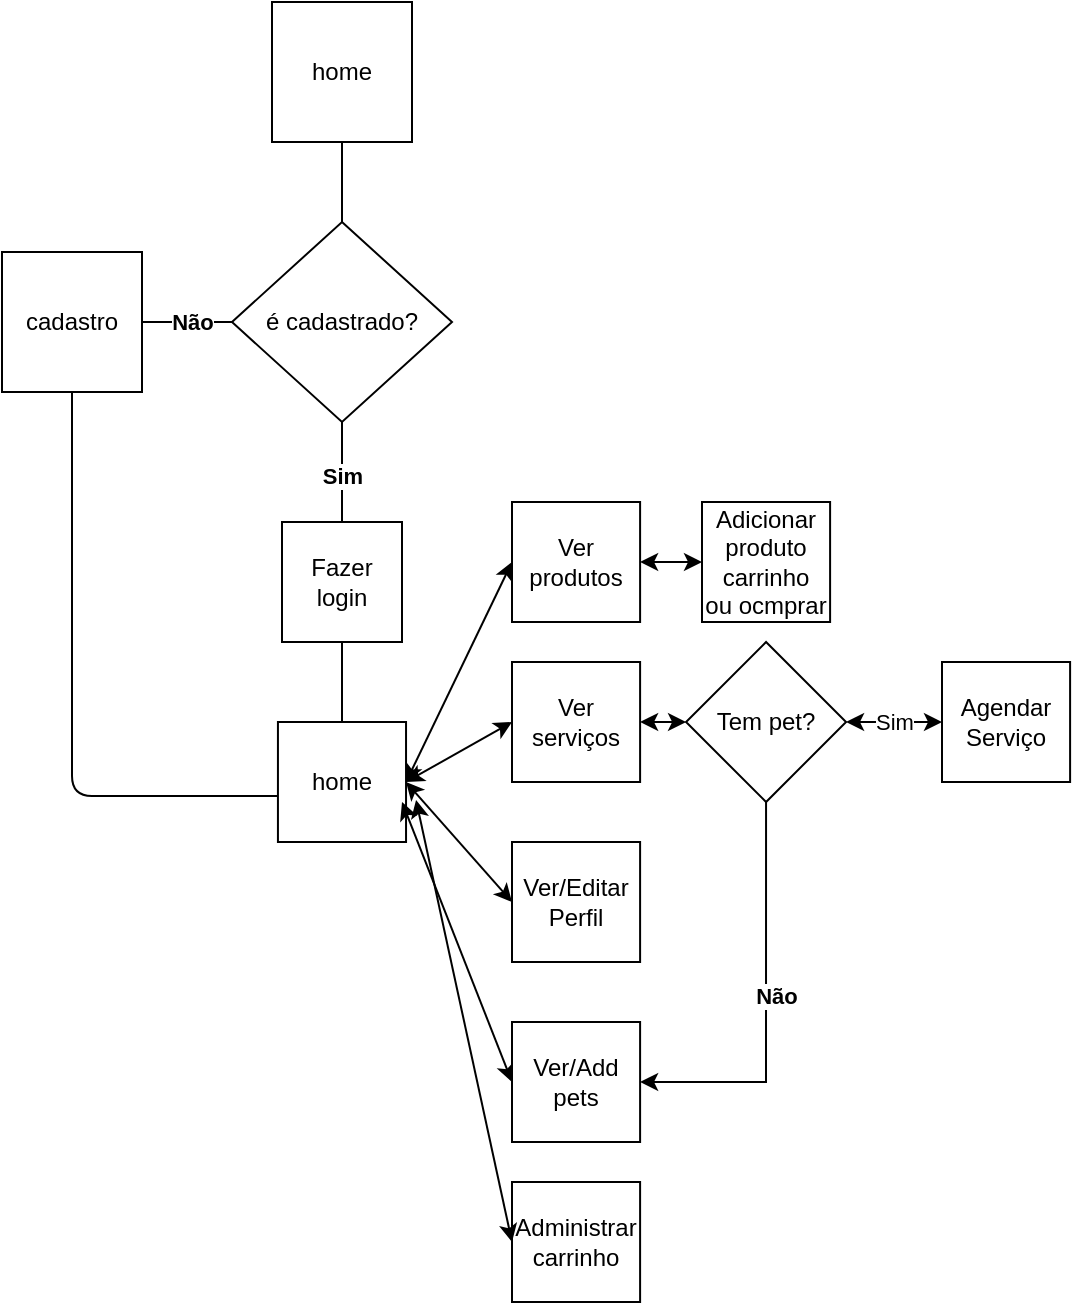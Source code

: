 <mxfile version="12.9.11" type="github">
  <diagram id="DhYAP44AMEROetXgmws2" name="Page-1">
    <mxGraphModel dx="868" dy="460" grid="1" gridSize="10" guides="1" tooltips="1" connect="1" arrows="1" fold="1" page="1" pageScale="1" pageWidth="850" pageHeight="1100" math="0" shadow="0">
      <root>
        <mxCell id="0" />
        <mxCell id="1" parent="0" />
        <mxCell id="JBhu5v7OuL4f8WupDWOQ-1" value="home" style="whiteSpace=wrap;html=1;aspect=fixed;" parent="1" vertex="1">
          <mxGeometry x="305" y="30" width="70" height="70" as="geometry" />
        </mxCell>
        <mxCell id="oV5nwdRXDnXHRsNrsrDA-2" value="é cadastrado?" style="rhombus;whiteSpace=wrap;html=1;" parent="1" vertex="1">
          <mxGeometry x="285" y="140" width="110" height="100" as="geometry" />
        </mxCell>
        <mxCell id="oV5nwdRXDnXHRsNrsrDA-3" value="" style="endArrow=none;html=1;entryX=0.5;entryY=1;entryDx=0;entryDy=0;exitX=0.5;exitY=0;exitDx=0;exitDy=0;" parent="1" source="oV5nwdRXDnXHRsNrsrDA-2" target="JBhu5v7OuL4f8WupDWOQ-1" edge="1">
          <mxGeometry width="50" height="50" relative="1" as="geometry">
            <mxPoint x="400" y="260" as="sourcePoint" />
            <mxPoint x="450" y="210" as="targetPoint" />
          </mxGeometry>
        </mxCell>
        <mxCell id="oV5nwdRXDnXHRsNrsrDA-4" value="Fazer login" style="whiteSpace=wrap;html=1;aspect=fixed;" parent="1" vertex="1">
          <mxGeometry x="310" y="290" width="60" height="60" as="geometry" />
        </mxCell>
        <mxCell id="oV5nwdRXDnXHRsNrsrDA-5" value="" style="endArrow=none;html=1;exitX=0.5;exitY=0;exitDx=0;exitDy=0;entryX=0.5;entryY=1;entryDx=0;entryDy=0;fontStyle=1" parent="1" source="oV5nwdRXDnXHRsNrsrDA-4" target="oV5nwdRXDnXHRsNrsrDA-2" edge="1">
          <mxGeometry width="50" height="50" relative="1" as="geometry">
            <mxPoint x="400" y="260" as="sourcePoint" />
            <mxPoint x="340" y="240" as="targetPoint" />
          </mxGeometry>
        </mxCell>
        <mxCell id="oV5nwdRXDnXHRsNrsrDA-6" value="&lt;b&gt;Sim&lt;/b&gt;" style="edgeLabel;html=1;align=center;verticalAlign=middle;resizable=0;points=[];" parent="oV5nwdRXDnXHRsNrsrDA-5" vertex="1" connectable="0">
          <mxGeometry x="0.4" y="3" relative="1" as="geometry">
            <mxPoint x="3" y="12" as="offset" />
          </mxGeometry>
        </mxCell>
        <mxCell id="oV5nwdRXDnXHRsNrsrDA-7" value="" style="endArrow=none;html=1;entryX=0;entryY=0.5;entryDx=0;entryDy=0;" parent="1" edge="1" target="oV5nwdRXDnXHRsNrsrDA-2">
          <mxGeometry width="50" height="50" relative="1" as="geometry">
            <mxPoint x="230" y="190" as="sourcePoint" />
            <mxPoint x="315" y="190" as="targetPoint" />
            <Array as="points" />
          </mxGeometry>
        </mxCell>
        <mxCell id="oV5nwdRXDnXHRsNrsrDA-9" value="&lt;b&gt;Não&lt;/b&gt;" style="edgeLabel;html=1;align=center;verticalAlign=middle;resizable=0;points=[];" parent="oV5nwdRXDnXHRsNrsrDA-7" vertex="1" connectable="0">
          <mxGeometry x="-0.624" relative="1" as="geometry">
            <mxPoint x="24" as="offset" />
          </mxGeometry>
        </mxCell>
        <mxCell id="oV5nwdRXDnXHRsNrsrDA-8" value="cadastro" style="whiteSpace=wrap;html=1;aspect=fixed;" parent="1" vertex="1">
          <mxGeometry x="170" y="155" width="70" height="70" as="geometry" />
        </mxCell>
        <mxCell id="oV5nwdRXDnXHRsNrsrDA-10" value="" style="endArrow=none;html=1;exitX=0.5;exitY=1;exitDx=0;exitDy=0;" parent="1" source="oV5nwdRXDnXHRsNrsrDA-4" target="oV5nwdRXDnXHRsNrsrDA-13" edge="1">
          <mxGeometry width="50" height="50" relative="1" as="geometry">
            <mxPoint x="400" y="370" as="sourcePoint" />
            <mxPoint x="340" y="420" as="targetPoint" />
          </mxGeometry>
        </mxCell>
        <mxCell id="oV5nwdRXDnXHRsNrsrDA-11" value="" style="endArrow=none;html=1;entryX=0.5;entryY=1;entryDx=0;entryDy=0;exitX=0.031;exitY=0.617;exitDx=0;exitDy=0;exitPerimeter=0;" parent="1" source="oV5nwdRXDnXHRsNrsrDA-13" target="oV5nwdRXDnXHRsNrsrDA-8" edge="1">
          <mxGeometry width="50" height="50" relative="1" as="geometry">
            <mxPoint x="175" y="400" as="sourcePoint" />
            <mxPoint x="450" y="160" as="targetPoint" />
            <Array as="points">
              <mxPoint x="205" y="427" />
            </Array>
          </mxGeometry>
        </mxCell>
        <mxCell id="oV5nwdRXDnXHRsNrsrDA-13" value="home" style="whiteSpace=wrap;html=1;aspect=fixed;" parent="1" vertex="1">
          <mxGeometry x="307.97" y="390" width="64.05" height="60" as="geometry" />
        </mxCell>
        <mxCell id="oV5nwdRXDnXHRsNrsrDA-16" value="Ver serviços" style="whiteSpace=wrap;html=1;aspect=fixed;" parent="1" vertex="1">
          <mxGeometry x="425" y="360" width="64.05" height="60" as="geometry" />
        </mxCell>
        <mxCell id="oV5nwdRXDnXHRsNrsrDA-17" value="Ver/Editar&lt;br&gt;Perfil" style="whiteSpace=wrap;html=1;aspect=fixed;" parent="1" vertex="1">
          <mxGeometry x="425" y="450" width="64.05" height="60" as="geometry" />
        </mxCell>
        <mxCell id="oV5nwdRXDnXHRsNrsrDA-18" value="Ver produtos" style="whiteSpace=wrap;html=1;aspect=fixed;" parent="1" vertex="1">
          <mxGeometry x="425" y="280" width="64.05" height="60" as="geometry" />
        </mxCell>
        <mxCell id="oV5nwdRXDnXHRsNrsrDA-19" value="" style="endArrow=classic;startArrow=classic;html=1;exitX=1;exitY=0.5;exitDx=0;exitDy=0;entryX=0;entryY=0.5;entryDx=0;entryDy=0;" parent="1" source="oV5nwdRXDnXHRsNrsrDA-13" target="oV5nwdRXDnXHRsNrsrDA-18" edge="1">
          <mxGeometry width="50" height="50" relative="1" as="geometry">
            <mxPoint x="400" y="420" as="sourcePoint" />
            <mxPoint x="450" y="370" as="targetPoint" />
            <Array as="points" />
          </mxGeometry>
        </mxCell>
        <mxCell id="oV5nwdRXDnXHRsNrsrDA-20" value="" style="endArrow=classic;startArrow=classic;html=1;entryX=0;entryY=0.5;entryDx=0;entryDy=0;exitX=1;exitY=0.5;exitDx=0;exitDy=0;" parent="1" source="oV5nwdRXDnXHRsNrsrDA-13" target="oV5nwdRXDnXHRsNrsrDA-16" edge="1">
          <mxGeometry width="50" height="50" relative="1" as="geometry">
            <mxPoint x="400" y="420" as="sourcePoint" />
            <mxPoint x="450" y="370" as="targetPoint" />
          </mxGeometry>
        </mxCell>
        <mxCell id="oV5nwdRXDnXHRsNrsrDA-21" value="" style="endArrow=classic;startArrow=classic;html=1;entryX=0;entryY=0.5;entryDx=0;entryDy=0;exitX=1;exitY=0.5;exitDx=0;exitDy=0;" parent="1" source="oV5nwdRXDnXHRsNrsrDA-13" target="oV5nwdRXDnXHRsNrsrDA-17" edge="1">
          <mxGeometry width="50" height="50" relative="1" as="geometry">
            <mxPoint x="400" y="420" as="sourcePoint" />
            <mxPoint x="450" y="370" as="targetPoint" />
          </mxGeometry>
        </mxCell>
        <mxCell id="oV5nwdRXDnXHRsNrsrDA-22" value="" style="endArrow=classic;startArrow=classic;html=1;entryX=1;entryY=0.5;entryDx=0;entryDy=0;" parent="1" target="oV5nwdRXDnXHRsNrsrDA-18" edge="1">
          <mxGeometry width="50" height="50" relative="1" as="geometry">
            <mxPoint x="520" y="310" as="sourcePoint" />
            <mxPoint x="450" y="320" as="targetPoint" />
          </mxGeometry>
        </mxCell>
        <mxCell id="oV5nwdRXDnXHRsNrsrDA-23" value="Adicionar produto carrinho&lt;br&gt;ou ocmprar" style="whiteSpace=wrap;html=1;aspect=fixed;" parent="1" vertex="1">
          <mxGeometry x="520" y="280" width="64.05" height="60" as="geometry" />
        </mxCell>
        <mxCell id="oV5nwdRXDnXHRsNrsrDA-25" value="" style="endArrow=classic;startArrow=classic;html=1;entryX=1;entryY=0.5;entryDx=0;entryDy=0;exitX=0;exitY=0.5;exitDx=0;exitDy=0;" parent="1" source="oV5nwdRXDnXHRsNrsrDA-27" target="oV5nwdRXDnXHRsNrsrDA-16" edge="1">
          <mxGeometry width="50" height="50" relative="1" as="geometry">
            <mxPoint x="520" y="390" as="sourcePoint" />
            <mxPoint x="499.05" y="320" as="targetPoint" />
          </mxGeometry>
        </mxCell>
        <mxCell id="oV5nwdRXDnXHRsNrsrDA-26" value="Agendar Serviço" style="whiteSpace=wrap;html=1;aspect=fixed;" parent="1" vertex="1">
          <mxGeometry x="640" y="360" width="64.05" height="60" as="geometry" />
        </mxCell>
        <mxCell id="oV5nwdRXDnXHRsNrsrDA-39" style="edgeStyle=none;rounded=0;orthogonalLoop=1;jettySize=auto;html=1;exitX=0.5;exitY=1;exitDx=0;exitDy=0;entryX=1;entryY=0.5;entryDx=0;entryDy=0;" parent="1" source="oV5nwdRXDnXHRsNrsrDA-27" target="oV5nwdRXDnXHRsNrsrDA-32" edge="1">
          <mxGeometry relative="1" as="geometry">
            <mxPoint x="552" y="590" as="targetPoint" />
            <Array as="points">
              <mxPoint x="552" y="570" />
            </Array>
          </mxGeometry>
        </mxCell>
        <mxCell id="oV5nwdRXDnXHRsNrsrDA-40" value="&lt;b&gt;Não&lt;/b&gt;" style="edgeLabel;html=1;align=center;verticalAlign=middle;resizable=0;points=[];" parent="oV5nwdRXDnXHRsNrsrDA-39" vertex="1" connectable="0">
          <mxGeometry x="-0.044" y="5" relative="1" as="geometry">
            <mxPoint as="offset" />
          </mxGeometry>
        </mxCell>
        <mxCell id="oV5nwdRXDnXHRsNrsrDA-27" value="Tem pet?" style="rhombus;whiteSpace=wrap;html=1;" parent="1" vertex="1">
          <mxGeometry x="512.03" y="350" width="80" height="80" as="geometry" />
        </mxCell>
        <mxCell id="oV5nwdRXDnXHRsNrsrDA-30" value="Sim" style="endArrow=classic;startArrow=classic;html=1;exitX=1;exitY=0.5;exitDx=0;exitDy=0;entryX=0;entryY=0.5;entryDx=0;entryDy=0;" parent="1" source="oV5nwdRXDnXHRsNrsrDA-27" target="oV5nwdRXDnXHRsNrsrDA-26" edge="1">
          <mxGeometry width="50" height="50" relative="1" as="geometry">
            <mxPoint x="530" y="390" as="sourcePoint" />
            <mxPoint x="640" y="380" as="targetPoint" />
            <Array as="points">
              <mxPoint x="600" y="390" />
            </Array>
          </mxGeometry>
        </mxCell>
        <mxCell id="oV5nwdRXDnXHRsNrsrDA-31" value="" style="endArrow=classic;startArrow=classic;html=1;entryX=0;entryY=0.5;entryDx=0;entryDy=0;" parent="1" target="oV5nwdRXDnXHRsNrsrDA-32" edge="1">
          <mxGeometry width="50" height="50" relative="1" as="geometry">
            <mxPoint x="370" y="430" as="sourcePoint" />
            <mxPoint x="410" y="570" as="targetPoint" />
          </mxGeometry>
        </mxCell>
        <mxCell id="oV5nwdRXDnXHRsNrsrDA-32" value="Ver/Add&lt;br&gt;pets" style="whiteSpace=wrap;html=1;aspect=fixed;" parent="1" vertex="1">
          <mxGeometry x="425" y="540" width="64.05" height="60" as="geometry" />
        </mxCell>
        <mxCell id="2PC65MKpnXGMtq4imcf4-3" value="Administrar&lt;br&gt;carrinho" style="whiteSpace=wrap;html=1;aspect=fixed;" vertex="1" parent="1">
          <mxGeometry x="425" y="620" width="64.05" height="60" as="geometry" />
        </mxCell>
        <mxCell id="2PC65MKpnXGMtq4imcf4-4" value="" style="endArrow=classic;startArrow=classic;html=1;entryX=0;entryY=0.5;entryDx=0;entryDy=0;exitX=1.078;exitY=0.65;exitDx=0;exitDy=0;exitPerimeter=0;" edge="1" parent="1" source="oV5nwdRXDnXHRsNrsrDA-13" target="2PC65MKpnXGMtq4imcf4-3">
          <mxGeometry width="50" height="50" relative="1" as="geometry">
            <mxPoint x="380" y="440" as="sourcePoint" />
            <mxPoint x="435" y="580" as="targetPoint" />
          </mxGeometry>
        </mxCell>
      </root>
    </mxGraphModel>
  </diagram>
</mxfile>
